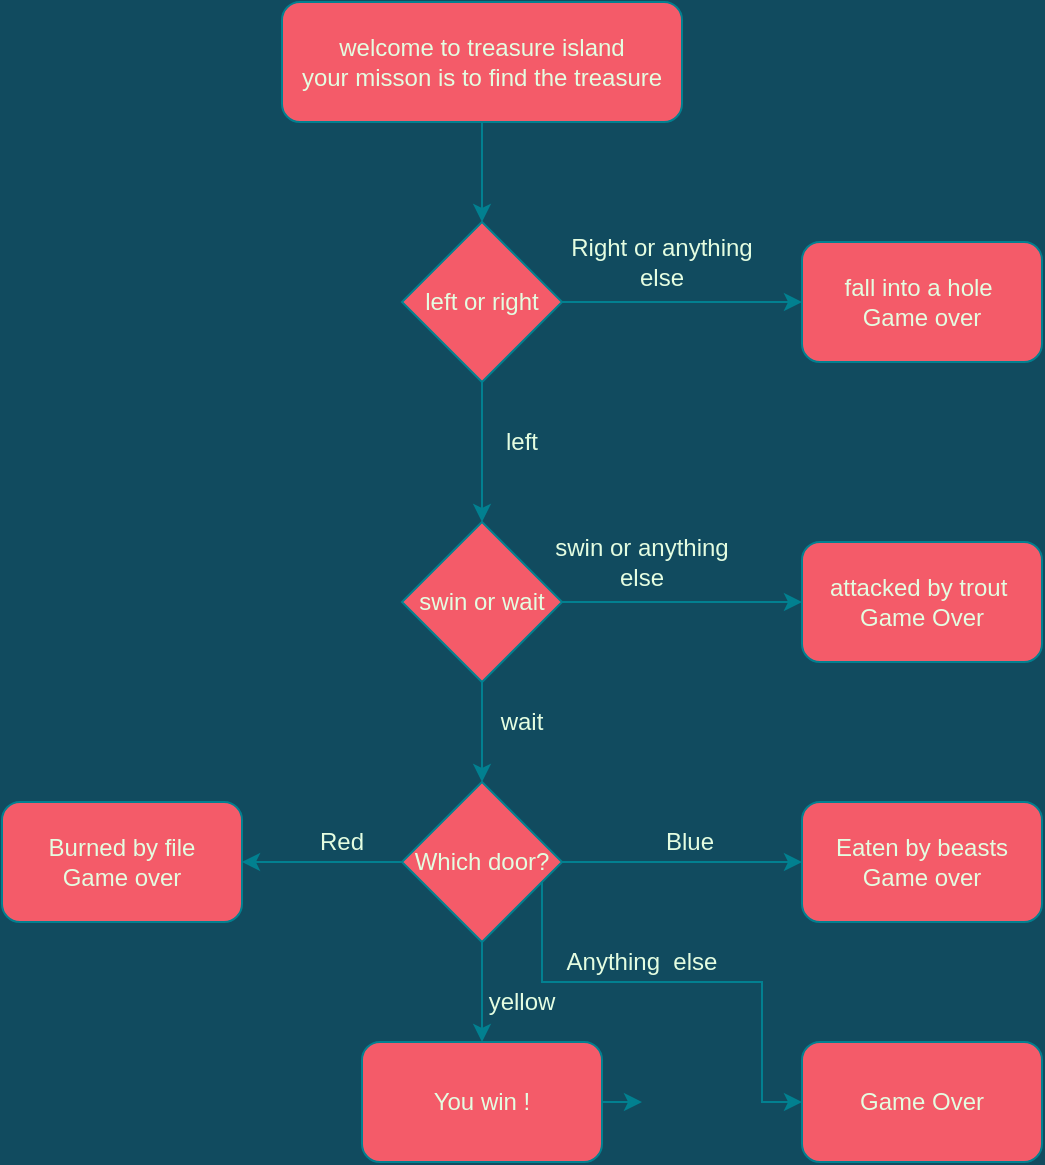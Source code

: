 <mxfile>
    <diagram id="4h9eGXsoLVuvl0i-TR3p" name="Page-1">
        <mxGraphModel dx="708" dy="680" grid="1" gridSize="10" guides="1" tooltips="1" connect="1" arrows="1" fold="1" page="1" pageScale="1" pageWidth="827" pageHeight="1169" background="#114B5F" math="0" shadow="0">
            <root>
                <mxCell id="0"/>
                <mxCell id="1" parent="0"/>
                <mxCell id="10" style="edgeStyle=orthogonalEdgeStyle;rounded=0;orthogonalLoop=1;jettySize=auto;html=1;labelBackgroundColor=#114B5F;strokeColor=#028090;fontColor=#E4FDE1;" edge="1" parent="1" source="2" target="3">
                    <mxGeometry relative="1" as="geometry"/>
                </mxCell>
                <mxCell id="2" value="welcome to treasure island&lt;br&gt;your misson is to find the treasure" style="rounded=1;whiteSpace=wrap;html=1;fillColor=#F45B69;strokeColor=#028090;fontColor=#E4FDE1;" vertex="1" parent="1">
                    <mxGeometry x="200" y="50" width="200" height="60" as="geometry"/>
                </mxCell>
                <mxCell id="11" style="edgeStyle=orthogonalEdgeStyle;rounded=0;orthogonalLoop=1;jettySize=auto;html=1;entryX=0;entryY=0.5;entryDx=0;entryDy=0;labelBackgroundColor=#114B5F;strokeColor=#028090;fontColor=#E4FDE1;" edge="1" parent="1" source="3" target="4">
                    <mxGeometry relative="1" as="geometry"/>
                </mxCell>
                <mxCell id="15" style="edgeStyle=orthogonalEdgeStyle;rounded=0;orthogonalLoop=1;jettySize=auto;html=1;entryX=0.5;entryY=0;entryDx=0;entryDy=0;labelBackgroundColor=#114B5F;strokeColor=#028090;fontColor=#E4FDE1;" edge="1" parent="1" source="3" target="6">
                    <mxGeometry relative="1" as="geometry"/>
                </mxCell>
                <mxCell id="3" value="left or right" style="rhombus;whiteSpace=wrap;html=1;fillColor=#F45B69;strokeColor=#028090;fontColor=#E4FDE1;" vertex="1" parent="1">
                    <mxGeometry x="260" y="160" width="80" height="80" as="geometry"/>
                </mxCell>
                <mxCell id="4" value="fall into a hole&amp;nbsp;&lt;br&gt;Game over" style="rounded=1;whiteSpace=wrap;html=1;fillColor=#F45B69;strokeColor=#028090;fontColor=#E4FDE1;" vertex="1" parent="1">
                    <mxGeometry x="460" y="170" width="120" height="60" as="geometry"/>
                </mxCell>
                <mxCell id="5" value="attacked by trout&amp;nbsp;&lt;br&gt;Game Over" style="rounded=1;whiteSpace=wrap;html=1;fillColor=#F45B69;strokeColor=#028090;fontColor=#E4FDE1;" vertex="1" parent="1">
                    <mxGeometry x="460" y="320" width="120" height="60" as="geometry"/>
                </mxCell>
                <mxCell id="13" style="edgeStyle=orthogonalEdgeStyle;rounded=0;orthogonalLoop=1;jettySize=auto;html=1;entryX=0;entryY=0.5;entryDx=0;entryDy=0;labelBackgroundColor=#114B5F;strokeColor=#028090;fontColor=#E4FDE1;" edge="1" parent="1" source="6" target="5">
                    <mxGeometry relative="1" as="geometry"/>
                </mxCell>
                <mxCell id="14" style="edgeStyle=orthogonalEdgeStyle;rounded=0;orthogonalLoop=1;jettySize=auto;html=1;entryX=0.5;entryY=0;entryDx=0;entryDy=0;labelBackgroundColor=#114B5F;strokeColor=#028090;fontColor=#E4FDE1;" edge="1" parent="1" source="6" target="7">
                    <mxGeometry relative="1" as="geometry"/>
                </mxCell>
                <mxCell id="6" value="swin or wait" style="rhombus;whiteSpace=wrap;html=1;fillColor=#F45B69;strokeColor=#028090;fontColor=#E4FDE1;" vertex="1" parent="1">
                    <mxGeometry x="260" y="310" width="80" height="80" as="geometry"/>
                </mxCell>
                <mxCell id="16" style="edgeStyle=orthogonalEdgeStyle;rounded=0;orthogonalLoop=1;jettySize=auto;html=1;labelBackgroundColor=#114B5F;strokeColor=#028090;fontColor=#E4FDE1;" edge="1" parent="1" source="7" target="9">
                    <mxGeometry relative="1" as="geometry"/>
                </mxCell>
                <mxCell id="18" style="edgeStyle=orthogonalEdgeStyle;rounded=0;orthogonalLoop=1;jettySize=auto;html=1;entryX=0;entryY=0.5;entryDx=0;entryDy=0;labelBackgroundColor=#114B5F;strokeColor=#028090;fontColor=#E4FDE1;" edge="1" parent="1" source="7" target="17">
                    <mxGeometry relative="1" as="geometry">
                        <Array as="points">
                            <mxPoint x="330" y="540"/>
                            <mxPoint x="440" y="540"/>
                            <mxPoint x="440" y="600"/>
                        </Array>
                    </mxGeometry>
                </mxCell>
                <mxCell id="19" style="edgeStyle=orthogonalEdgeStyle;rounded=0;orthogonalLoop=1;jettySize=auto;html=1;labelBackgroundColor=#114B5F;strokeColor=#028090;fontColor=#E4FDE1;" edge="1" parent="1" source="7" target="8">
                    <mxGeometry relative="1" as="geometry"/>
                </mxCell>
                <mxCell id="21" style="edgeStyle=orthogonalEdgeStyle;rounded=0;orthogonalLoop=1;jettySize=auto;html=1;entryX=0;entryY=0.5;entryDx=0;entryDy=0;labelBackgroundColor=#114B5F;strokeColor=#028090;fontColor=#E4FDE1;" edge="1" parent="1" source="7" target="20">
                    <mxGeometry relative="1" as="geometry"/>
                </mxCell>
                <mxCell id="7" value="Which door?" style="rhombus;whiteSpace=wrap;html=1;fillColor=#F45B69;strokeColor=#028090;fontColor=#E4FDE1;" vertex="1" parent="1">
                    <mxGeometry x="260" y="440" width="80" height="80" as="geometry"/>
                </mxCell>
                <mxCell id="8" value="Burned by file&lt;br&gt;Game over" style="rounded=1;whiteSpace=wrap;html=1;fillColor=#F45B69;strokeColor=#028090;fontColor=#E4FDE1;" vertex="1" parent="1">
                    <mxGeometry x="60" y="450" width="120" height="60" as="geometry"/>
                </mxCell>
                <mxCell id="22" style="edgeStyle=orthogonalEdgeStyle;rounded=0;orthogonalLoop=1;jettySize=auto;html=1;labelBackgroundColor=#114B5F;strokeColor=#028090;fontColor=#E4FDE1;" edge="1" parent="1" source="9">
                    <mxGeometry relative="1" as="geometry">
                        <mxPoint x="380" y="600" as="targetPoint"/>
                    </mxGeometry>
                </mxCell>
                <mxCell id="9" value="You win !" style="rounded=1;whiteSpace=wrap;html=1;fillColor=#F45B69;strokeColor=#028090;fontColor=#E4FDE1;" vertex="1" parent="1">
                    <mxGeometry x="240" y="570" width="120" height="60" as="geometry"/>
                </mxCell>
                <mxCell id="17" value="Game Over" style="rounded=1;whiteSpace=wrap;html=1;fillColor=#F45B69;strokeColor=#028090;fontColor=#E4FDE1;" vertex="1" parent="1">
                    <mxGeometry x="460" y="570" width="120" height="60" as="geometry"/>
                </mxCell>
                <mxCell id="20" value="Eaten by beasts&lt;br&gt;Game over" style="rounded=1;whiteSpace=wrap;html=1;fillColor=#F45B69;strokeColor=#028090;fontColor=#E4FDE1;" vertex="1" parent="1">
                    <mxGeometry x="460" y="450" width="120" height="60" as="geometry"/>
                </mxCell>
                <mxCell id="23" value="Right or anything else" style="text;html=1;strokeColor=none;fillColor=none;align=center;verticalAlign=middle;whiteSpace=wrap;rounded=0;fontColor=#E4FDE1;" vertex="1" parent="1">
                    <mxGeometry x="340" y="170" width="100" height="20" as="geometry"/>
                </mxCell>
                <mxCell id="24" value="left" style="text;html=1;strokeColor=none;fillColor=none;align=center;verticalAlign=middle;whiteSpace=wrap;rounded=0;fontColor=#E4FDE1;" vertex="1" parent="1">
                    <mxGeometry x="300" y="260" width="40" height="20" as="geometry"/>
                </mxCell>
                <mxCell id="25" value="swin or anything else" style="text;html=1;strokeColor=none;fillColor=none;align=center;verticalAlign=middle;whiteSpace=wrap;rounded=0;fontColor=#E4FDE1;" vertex="1" parent="1">
                    <mxGeometry x="330" y="320" width="100" height="20" as="geometry"/>
                </mxCell>
                <mxCell id="26" value="wait" style="text;html=1;strokeColor=none;fillColor=none;align=center;verticalAlign=middle;whiteSpace=wrap;rounded=0;fontColor=#E4FDE1;" vertex="1" parent="1">
                    <mxGeometry x="300" y="400" width="40" height="20" as="geometry"/>
                </mxCell>
                <mxCell id="27" value="Anything&amp;nbsp; else" style="text;html=1;strokeColor=none;fillColor=none;align=center;verticalAlign=middle;whiteSpace=wrap;rounded=0;fontColor=#E4FDE1;" vertex="1" parent="1">
                    <mxGeometry x="340" y="520" width="80" height="20" as="geometry"/>
                </mxCell>
                <mxCell id="28" value="Blue" style="text;html=1;strokeColor=none;fillColor=none;align=center;verticalAlign=middle;whiteSpace=wrap;rounded=0;fontColor=#E4FDE1;" vertex="1" parent="1">
                    <mxGeometry x="384" y="460" width="40" height="20" as="geometry"/>
                </mxCell>
                <mxCell id="29" value="Red" style="text;html=1;strokeColor=none;fillColor=none;align=center;verticalAlign=middle;whiteSpace=wrap;rounded=0;fontColor=#E4FDE1;" vertex="1" parent="1">
                    <mxGeometry x="210" y="460" width="40" height="20" as="geometry"/>
                </mxCell>
                <mxCell id="30" value="yellow" style="text;html=1;strokeColor=none;fillColor=none;align=center;verticalAlign=middle;whiteSpace=wrap;rounded=0;fontColor=#E4FDE1;" vertex="1" parent="1">
                    <mxGeometry x="300" y="540" width="40" height="20" as="geometry"/>
                </mxCell>
            </root>
        </mxGraphModel>
    </diagram>
</mxfile>
